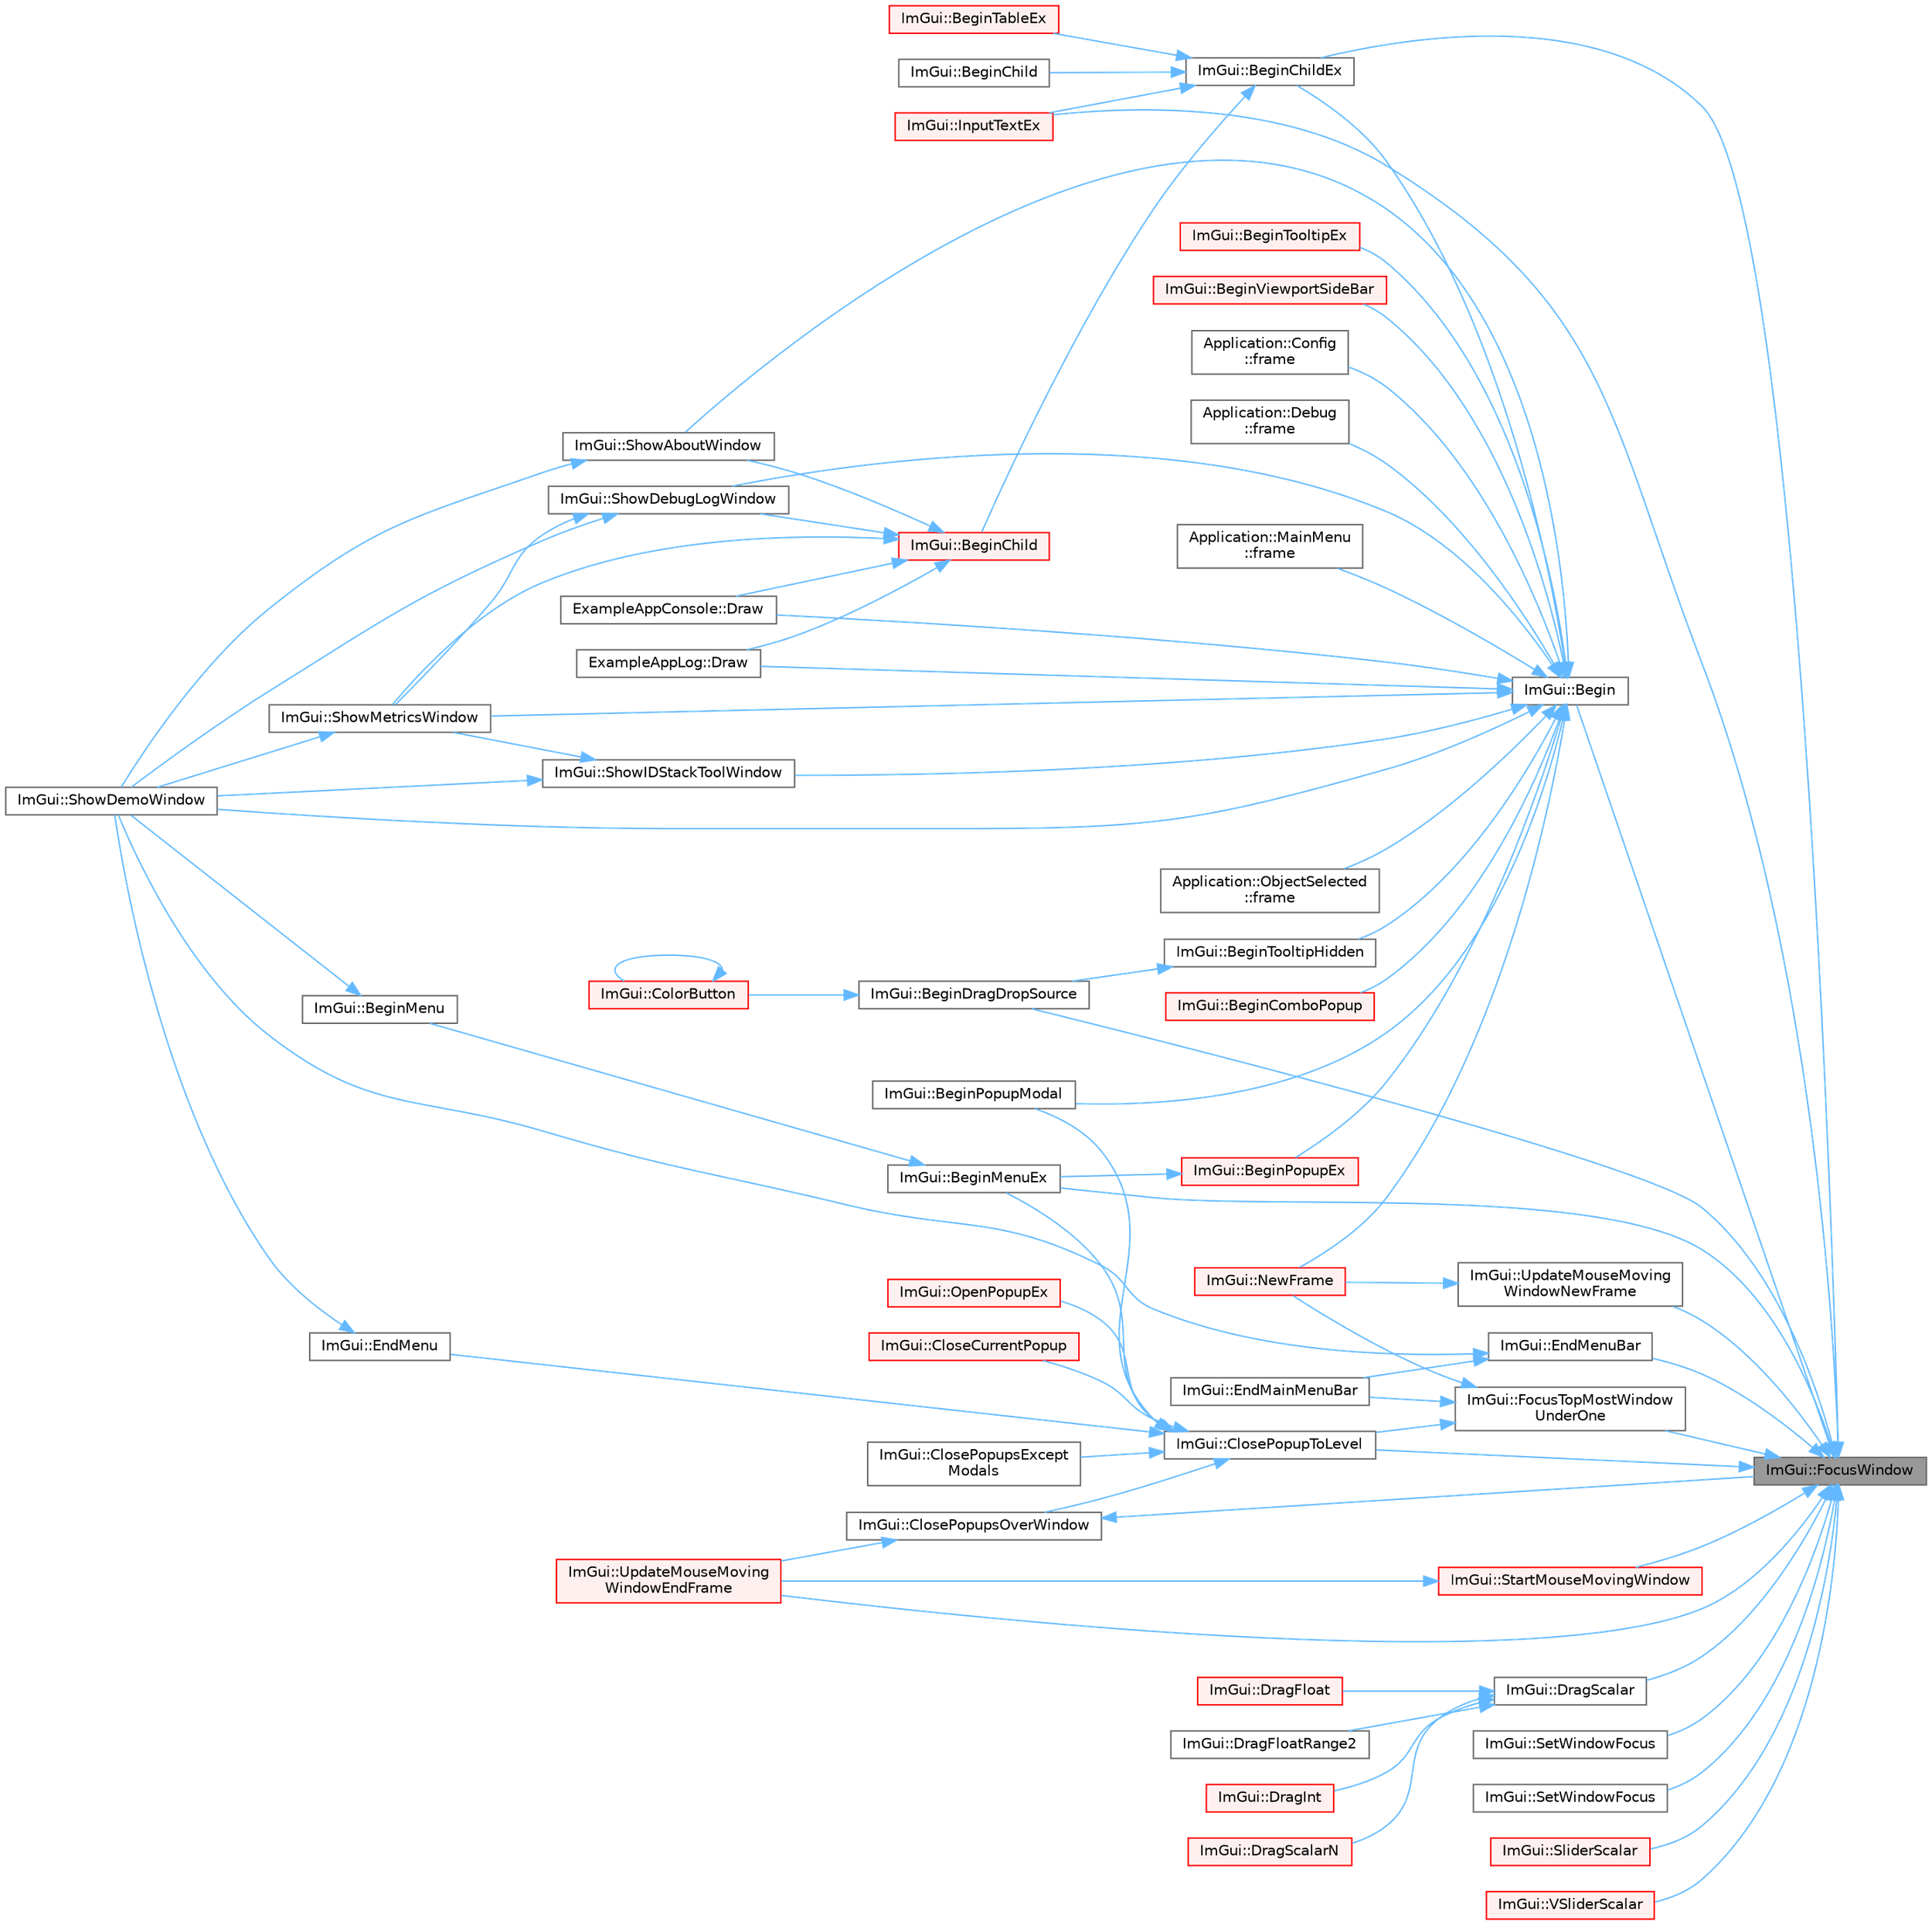 digraph "ImGui::FocusWindow"
{
 // LATEX_PDF_SIZE
  bgcolor="transparent";
  edge [fontname=Helvetica,fontsize=10,labelfontname=Helvetica,labelfontsize=10];
  node [fontname=Helvetica,fontsize=10,shape=box,height=0.2,width=0.4];
  rankdir="RL";
  Node1 [id="Node000001",label="ImGui::FocusWindow",height=0.2,width=0.4,color="gray40", fillcolor="grey60", style="filled", fontcolor="black",tooltip=" "];
  Node1 -> Node2 [id="edge1_Node000001_Node000002",dir="back",color="steelblue1",style="solid",tooltip=" "];
  Node2 [id="Node000002",label="ImGui::Begin",height=0.2,width=0.4,color="grey40", fillcolor="white", style="filled",URL="$namespace_im_gui.html#a581e58db0bc930bafa4a5d23093a2b99",tooltip=" "];
  Node2 -> Node3 [id="edge2_Node000002_Node000003",dir="back",color="steelblue1",style="solid",tooltip=" "];
  Node3 [id="Node000003",label="ImGui::BeginChildEx",height=0.2,width=0.4,color="grey40", fillcolor="white", style="filled",URL="$namespace_im_gui.html#ac36ecce0443f0b45a48484d85f653ae2",tooltip=" "];
  Node3 -> Node4 [id="edge3_Node000003_Node000004",dir="back",color="steelblue1",style="solid",tooltip=" "];
  Node4 [id="Node000004",label="ImGui::BeginChild",height=0.2,width=0.4,color="red", fillcolor="#FFF0F0", style="filled",URL="$namespace_im_gui.html#aebac8b07ee9ea0e452c98813a3e907c3",tooltip=" "];
  Node4 -> Node10 [id="edge4_Node000004_Node000010",dir="back",color="steelblue1",style="solid",tooltip=" "];
  Node10 [id="Node000010",label="ExampleAppConsole::Draw",height=0.2,width=0.4,color="grey40", fillcolor="white", style="filled",URL="$struct_example_app_console.html#a0518a09c7e8648dd52c7c06df19ac17a",tooltip=" "];
  Node4 -> Node11 [id="edge5_Node000004_Node000011",dir="back",color="steelblue1",style="solid",tooltip=" "];
  Node11 [id="Node000011",label="ExampleAppLog::Draw",height=0.2,width=0.4,color="grey40", fillcolor="white", style="filled",URL="$struct_example_app_log.html#a5ad3a4bdb89171b84aeaff96948a1f77",tooltip=" "];
  Node4 -> Node12 [id="edge6_Node000004_Node000012",dir="back",color="steelblue1",style="solid",tooltip=" "];
  Node12 [id="Node000012",label="ImGui::ShowAboutWindow",height=0.2,width=0.4,color="grey40", fillcolor="white", style="filled",URL="$namespace_im_gui.html#ac297462e33309d0540fa459bccdc9304",tooltip=" "];
  Node12 -> Node9 [id="edge7_Node000012_Node000009",dir="back",color="steelblue1",style="solid",tooltip=" "];
  Node9 [id="Node000009",label="ImGui::ShowDemoWindow",height=0.2,width=0.4,color="grey40", fillcolor="white", style="filled",URL="$namespace_im_gui.html#af95643a0ce4893b9e57c12991922fb18",tooltip=" "];
  Node4 -> Node13 [id="edge8_Node000004_Node000013",dir="back",color="steelblue1",style="solid",tooltip=" "];
  Node13 [id="Node000013",label="ImGui::ShowDebugLogWindow",height=0.2,width=0.4,color="grey40", fillcolor="white", style="filled",URL="$namespace_im_gui.html#af1b39e70cac2e1b9e62dd3c9d154cbd6",tooltip=" "];
  Node13 -> Node9 [id="edge9_Node000013_Node000009",dir="back",color="steelblue1",style="solid",tooltip=" "];
  Node13 -> Node8 [id="edge10_Node000013_Node000008",dir="back",color="steelblue1",style="solid",tooltip=" "];
  Node8 [id="Node000008",label="ImGui::ShowMetricsWindow",height=0.2,width=0.4,color="grey40", fillcolor="white", style="filled",URL="$namespace_im_gui.html#afe7a28c6eb52fff3cc27d5a698fea4ff",tooltip=" "];
  Node8 -> Node9 [id="edge11_Node000008_Node000009",dir="back",color="steelblue1",style="solid",tooltip=" "];
  Node4 -> Node8 [id="edge12_Node000004_Node000008",dir="back",color="steelblue1",style="solid",tooltip=" "];
  Node3 -> Node15 [id="edge13_Node000003_Node000015",dir="back",color="steelblue1",style="solid",tooltip=" "];
  Node15 [id="Node000015",label="ImGui::BeginChild",height=0.2,width=0.4,color="grey40", fillcolor="white", style="filled",URL="$namespace_im_gui.html#a3824e63145d50dd477deec2c7edf5c5a",tooltip=" "];
  Node3 -> Node16 [id="edge14_Node000003_Node000016",dir="back",color="steelblue1",style="solid",tooltip=" "];
  Node16 [id="Node000016",label="ImGui::BeginTableEx",height=0.2,width=0.4,color="red", fillcolor="#FFF0F0", style="filled",URL="$namespace_im_gui.html#a28046a30716afeb7738a82a5b19044ca",tooltip=" "];
  Node3 -> Node20 [id="edge15_Node000003_Node000020",dir="back",color="steelblue1",style="solid",tooltip=" "];
  Node20 [id="Node000020",label="ImGui::InputTextEx",height=0.2,width=0.4,color="red", fillcolor="#FFF0F0", style="filled",URL="$namespace_im_gui.html#af89af17ecc11653f25fea1e50e195de6",tooltip=" "];
  Node2 -> Node75 [id="edge16_Node000002_Node000075",dir="back",color="steelblue1",style="solid",tooltip=" "];
  Node75 [id="Node000075",label="ImGui::BeginComboPopup",height=0.2,width=0.4,color="red", fillcolor="#FFF0F0", style="filled",URL="$namespace_im_gui.html#a6ecb51142fcb72cd19ff002c3a7d8e25",tooltip=" "];
  Node2 -> Node79 [id="edge17_Node000002_Node000079",dir="back",color="steelblue1",style="solid",tooltip=" "];
  Node79 [id="Node000079",label="ImGui::BeginPopupEx",height=0.2,width=0.4,color="red", fillcolor="#FFF0F0", style="filled",URL="$namespace_im_gui.html#a89da3a22300e8293257b6cfdf1b83b7a",tooltip=" "];
  Node79 -> Node80 [id="edge18_Node000079_Node000080",dir="back",color="steelblue1",style="solid",tooltip=" "];
  Node80 [id="Node000080",label="ImGui::BeginMenuEx",height=0.2,width=0.4,color="grey40", fillcolor="white", style="filled",URL="$namespace_im_gui.html#a8dc671f87ed281b6445ce6ae4ab25183",tooltip=" "];
  Node80 -> Node81 [id="edge19_Node000080_Node000081",dir="back",color="steelblue1",style="solid",tooltip=" "];
  Node81 [id="Node000081",label="ImGui::BeginMenu",height=0.2,width=0.4,color="grey40", fillcolor="white", style="filled",URL="$namespace_im_gui.html#a1e55711a21f97d5dff919d697d3a7201",tooltip=" "];
  Node81 -> Node9 [id="edge20_Node000081_Node000009",dir="back",color="steelblue1",style="solid",tooltip=" "];
  Node2 -> Node99 [id="edge21_Node000002_Node000099",dir="back",color="steelblue1",style="solid",tooltip=" "];
  Node99 [id="Node000099",label="ImGui::BeginPopupModal",height=0.2,width=0.4,color="grey40", fillcolor="white", style="filled",URL="$namespace_im_gui.html#a6d840f615c198c2342968f733fda11b3",tooltip=" "];
  Node2 -> Node100 [id="edge22_Node000002_Node000100",dir="back",color="steelblue1",style="solid",tooltip=" "];
  Node100 [id="Node000100",label="ImGui::BeginTooltipEx",height=0.2,width=0.4,color="red", fillcolor="#FFF0F0", style="filled",URL="$namespace_im_gui.html#a18b17a0b20c3f2a16068b84210cfded4",tooltip=" "];
  Node2 -> Node129 [id="edge23_Node000002_Node000129",dir="back",color="steelblue1",style="solid",tooltip=" "];
  Node129 [id="Node000129",label="ImGui::BeginTooltipHidden",height=0.2,width=0.4,color="grey40", fillcolor="white", style="filled",URL="$namespace_im_gui.html#a2c44a13b5e210dbfc7de98024c25db8e",tooltip=" "];
  Node129 -> Node110 [id="edge24_Node000129_Node000110",dir="back",color="steelblue1",style="solid",tooltip=" "];
  Node110 [id="Node000110",label="ImGui::BeginDragDropSource",height=0.2,width=0.4,color="grey40", fillcolor="white", style="filled",URL="$namespace_im_gui.html#ac2609b0f034d3bcd8d70d26df8694eaa",tooltip=" "];
  Node110 -> Node111 [id="edge25_Node000110_Node000111",dir="back",color="steelblue1",style="solid",tooltip=" "];
  Node111 [id="Node000111",label="ImGui::ColorButton",height=0.2,width=0.4,color="red", fillcolor="#FFF0F0", style="filled",URL="$namespace_im_gui.html#ae2d7c8f37726810753d71d480f0af7f0",tooltip=" "];
  Node111 -> Node111 [id="edge26_Node000111_Node000111",dir="back",color="steelblue1",style="solid",tooltip=" "];
  Node2 -> Node130 [id="edge27_Node000002_Node000130",dir="back",color="steelblue1",style="solid",tooltip=" "];
  Node130 [id="Node000130",label="ImGui::BeginViewportSideBar",height=0.2,width=0.4,color="red", fillcolor="#FFF0F0", style="filled",URL="$namespace_im_gui.html#a4216382dd5ad6c17e183f9f894db2e15",tooltip=" "];
  Node2 -> Node10 [id="edge28_Node000002_Node000010",dir="back",color="steelblue1",style="solid",tooltip=" "];
  Node2 -> Node11 [id="edge29_Node000002_Node000011",dir="back",color="steelblue1",style="solid",tooltip=" "];
  Node2 -> Node29 [id="edge30_Node000002_Node000029",dir="back",color="steelblue1",style="solid",tooltip=" "];
  Node29 [id="Node000029",label="Application::Config\l::frame",height=0.2,width=0.4,color="grey40", fillcolor="white", style="filled",URL="$class_application_1_1_config.html#a291cc3a874949e121dcf83a3f90681bc",tooltip=" "];
  Node2 -> Node132 [id="edge31_Node000002_Node000132",dir="back",color="steelblue1",style="solid",tooltip=" "];
  Node132 [id="Node000132",label="Application::Debug\l::frame",height=0.2,width=0.4,color="grey40", fillcolor="white", style="filled",URL="$class_application_1_1_debug.html#a26339829cae3b768474358c34eb8ab23",tooltip=" "];
  Node2 -> Node133 [id="edge32_Node000002_Node000133",dir="back",color="steelblue1",style="solid",tooltip=" "];
  Node133 [id="Node000133",label="Application::MainMenu\l::frame",height=0.2,width=0.4,color="grey40", fillcolor="white", style="filled",URL="$class_application_1_1_main_menu.html#a868fe54ddb269b9ab03f0d7d068dd698",tooltip=" "];
  Node2 -> Node32 [id="edge33_Node000002_Node000032",dir="back",color="steelblue1",style="solid",tooltip=" "];
  Node32 [id="Node000032",label="Application::ObjectSelected\l::frame",height=0.2,width=0.4,color="grey40", fillcolor="white", style="filled",URL="$class_application_1_1_object_selected.html#a30dd507edcc6c76dd65cc0cf9dda010a",tooltip=" "];
  Node2 -> Node134 [id="edge34_Node000002_Node000134",dir="back",color="steelblue1",style="solid",tooltip=" "];
  Node134 [id="Node000134",label="ImGui::NewFrame",height=0.2,width=0.4,color="red", fillcolor="#FFF0F0", style="filled",URL="$namespace_im_gui.html#ab3f1fc018f903b7ad79fd10663375774",tooltip=" "];
  Node2 -> Node12 [id="edge35_Node000002_Node000012",dir="back",color="steelblue1",style="solid",tooltip=" "];
  Node2 -> Node13 [id="edge36_Node000002_Node000013",dir="back",color="steelblue1",style="solid",tooltip=" "];
  Node2 -> Node9 [id="edge37_Node000002_Node000009",dir="back",color="steelblue1",style="solid",tooltip=" "];
  Node2 -> Node19 [id="edge38_Node000002_Node000019",dir="back",color="steelblue1",style="solid",tooltip=" "];
  Node19 [id="Node000019",label="ImGui::ShowIDStackToolWindow",height=0.2,width=0.4,color="grey40", fillcolor="white", style="filled",URL="$namespace_im_gui.html#ab4a87bf4a874a8e5872b60b4a9b1d99e",tooltip=" "];
  Node19 -> Node9 [id="edge39_Node000019_Node000009",dir="back",color="steelblue1",style="solid",tooltip=" "];
  Node19 -> Node8 [id="edge40_Node000019_Node000008",dir="back",color="steelblue1",style="solid",tooltip=" "];
  Node2 -> Node8 [id="edge41_Node000002_Node000008",dir="back",color="steelblue1",style="solid",tooltip=" "];
  Node1 -> Node3 [id="edge42_Node000001_Node000003",dir="back",color="steelblue1",style="solid",tooltip=" "];
  Node1 -> Node110 [id="edge43_Node000001_Node000110",dir="back",color="steelblue1",style="solid",tooltip=" "];
  Node1 -> Node80 [id="edge44_Node000001_Node000080",dir="back",color="steelblue1",style="solid",tooltip=" "];
  Node1 -> Node135 [id="edge45_Node000001_Node000135",dir="back",color="steelblue1",style="solid",tooltip=" "];
  Node135 [id="Node000135",label="ImGui::ClosePopupToLevel",height=0.2,width=0.4,color="grey40", fillcolor="white", style="filled",URL="$namespace_im_gui.html#a0be705dc533a62387dc39ec5c276d2a0",tooltip=" "];
  Node135 -> Node80 [id="edge46_Node000135_Node000080",dir="back",color="steelblue1",style="solid",tooltip=" "];
  Node135 -> Node99 [id="edge47_Node000135_Node000099",dir="back",color="steelblue1",style="solid",tooltip=" "];
  Node135 -> Node136 [id="edge48_Node000135_Node000136",dir="back",color="steelblue1",style="solid",tooltip=" "];
  Node136 [id="Node000136",label="ImGui::CloseCurrentPopup",height=0.2,width=0.4,color="red", fillcolor="#FFF0F0", style="filled",URL="$namespace_im_gui.html#aeaec6479834db7918260fc082107f90b",tooltip=" "];
  Node135 -> Node145 [id="edge49_Node000135_Node000145",dir="back",color="steelblue1",style="solid",tooltip=" "];
  Node145 [id="Node000145",label="ImGui::ClosePopupsExcept\lModals",height=0.2,width=0.4,color="grey40", fillcolor="white", style="filled",URL="$namespace_im_gui.html#a6321db9d0281af83216ec69f777f63bd",tooltip=" "];
  Node135 -> Node146 [id="edge50_Node000135_Node000146",dir="back",color="steelblue1",style="solid",tooltip=" "];
  Node146 [id="Node000146",label="ImGui::ClosePopupsOverWindow",height=0.2,width=0.4,color="grey40", fillcolor="white", style="filled",URL="$namespace_im_gui.html#a0076b153c697cb85e263fcbd59340bce",tooltip=" "];
  Node146 -> Node1 [id="edge51_Node000146_Node000001",dir="back",color="steelblue1",style="solid",tooltip=" "];
  Node146 -> Node147 [id="edge52_Node000146_Node000147",dir="back",color="steelblue1",style="solid",tooltip=" "];
  Node147 [id="Node000147",label="ImGui::UpdateMouseMoving\lWindowEndFrame",height=0.2,width=0.4,color="red", fillcolor="#FFF0F0", style="filled",URL="$namespace_im_gui.html#a6f56217f28aff3a7cea846e6f44eebff",tooltip=" "];
  Node135 -> Node148 [id="edge53_Node000135_Node000148",dir="back",color="steelblue1",style="solid",tooltip=" "];
  Node148 [id="Node000148",label="ImGui::EndMenu",height=0.2,width=0.4,color="grey40", fillcolor="white", style="filled",URL="$namespace_im_gui.html#a1448a5a4e8c431c15f991e9255c0df95",tooltip=" "];
  Node148 -> Node9 [id="edge54_Node000148_Node000009",dir="back",color="steelblue1",style="solid",tooltip=" "];
  Node135 -> Node149 [id="edge55_Node000135_Node000149",dir="back",color="steelblue1",style="solid",tooltip=" "];
  Node149 [id="Node000149",label="ImGui::OpenPopupEx",height=0.2,width=0.4,color="red", fillcolor="#FFF0F0", style="filled",URL="$namespace_im_gui.html#ac1570338b44e1f1311055db7ae41c47b",tooltip=" "];
  Node1 -> Node49 [id="edge56_Node000001_Node000049",dir="back",color="steelblue1",style="solid",tooltip=" "];
  Node49 [id="Node000049",label="ImGui::DragScalar",height=0.2,width=0.4,color="grey40", fillcolor="white", style="filled",URL="$namespace_im_gui.html#a17d8926e8f44a6d00575b12081c51fe0",tooltip=" "];
  Node49 -> Node50 [id="edge57_Node000049_Node000050",dir="back",color="steelblue1",style="solid",tooltip=" "];
  Node50 [id="Node000050",label="ImGui::DragFloat",height=0.2,width=0.4,color="red", fillcolor="#FFF0F0", style="filled",URL="$namespace_im_gui.html#aab1b20e7bf98aa7bbdb26f8cd3ad91e6",tooltip=" "];
  Node49 -> Node53 [id="edge58_Node000049_Node000053",dir="back",color="steelblue1",style="solid",tooltip=" "];
  Node53 [id="Node000053",label="ImGui::DragFloatRange2",height=0.2,width=0.4,color="grey40", fillcolor="white", style="filled",URL="$namespace_im_gui.html#aa6bfd93ead5c47e84b66185da88b8e8c",tooltip=" "];
  Node49 -> Node54 [id="edge59_Node000049_Node000054",dir="back",color="steelblue1",style="solid",tooltip=" "];
  Node54 [id="Node000054",label="ImGui::DragInt",height=0.2,width=0.4,color="red", fillcolor="#FFF0F0", style="filled",URL="$namespace_im_gui.html#a3714db739ae51fc75601d7fad234a58b",tooltip=" "];
  Node49 -> Node56 [id="edge60_Node000049_Node000056",dir="back",color="steelblue1",style="solid",tooltip=" "];
  Node56 [id="Node000056",label="ImGui::DragScalarN",height=0.2,width=0.4,color="red", fillcolor="#FFF0F0", style="filled",URL="$namespace_im_gui.html#a1265d2b30ced1fca909e26c8f718fcbd",tooltip=" "];
  Node1 -> Node154 [id="edge61_Node000001_Node000154",dir="back",color="steelblue1",style="solid",tooltip=" "];
  Node154 [id="Node000154",label="ImGui::EndMenuBar",height=0.2,width=0.4,color="grey40", fillcolor="white", style="filled",URL="$namespace_im_gui.html#aa226265c140eb6ee375c5b9abc69c4fc",tooltip=" "];
  Node154 -> Node155 [id="edge62_Node000154_Node000155",dir="back",color="steelblue1",style="solid",tooltip=" "];
  Node155 [id="Node000155",label="ImGui::EndMainMenuBar",height=0.2,width=0.4,color="grey40", fillcolor="white", style="filled",URL="$namespace_im_gui.html#ab92f330c808546b340eb7bdf7e5f7c95",tooltip=" "];
  Node154 -> Node9 [id="edge63_Node000154_Node000009",dir="back",color="steelblue1",style="solid",tooltip=" "];
  Node1 -> Node156 [id="edge64_Node000001_Node000156",dir="back",color="steelblue1",style="solid",tooltip=" "];
  Node156 [id="Node000156",label="ImGui::FocusTopMostWindow\lUnderOne",height=0.2,width=0.4,color="grey40", fillcolor="white", style="filled",URL="$namespace_im_gui.html#aa97e87e96c05eb3e91aa96fa68b13a2a",tooltip=" "];
  Node156 -> Node135 [id="edge65_Node000156_Node000135",dir="back",color="steelblue1",style="solid",tooltip=" "];
  Node156 -> Node155 [id="edge66_Node000156_Node000155",dir="back",color="steelblue1",style="solid",tooltip=" "];
  Node156 -> Node134 [id="edge67_Node000156_Node000134",dir="back",color="steelblue1",style="solid",tooltip=" "];
  Node1 -> Node20 [id="edge68_Node000001_Node000020",dir="back",color="steelblue1",style="solid",tooltip=" "];
  Node1 -> Node157 [id="edge69_Node000001_Node000157",dir="back",color="steelblue1",style="solid",tooltip=" "];
  Node157 [id="Node000157",label="ImGui::SetWindowFocus",height=0.2,width=0.4,color="grey40", fillcolor="white", style="filled",URL="$namespace_im_gui.html#ac71920931ed7b7c8594ee84c6a94e7b8",tooltip=" "];
  Node1 -> Node158 [id="edge70_Node000001_Node000158",dir="back",color="steelblue1",style="solid",tooltip=" "];
  Node158 [id="Node000158",label="ImGui::SetWindowFocus",height=0.2,width=0.4,color="grey40", fillcolor="white", style="filled",URL="$namespace_im_gui.html#aa612adbb975051090898f094a1608f24",tooltip=" "];
  Node1 -> Node63 [id="edge71_Node000001_Node000063",dir="back",color="steelblue1",style="solid",tooltip=" "];
  Node63 [id="Node000063",label="ImGui::SliderScalar",height=0.2,width=0.4,color="red", fillcolor="#FFF0F0", style="filled",URL="$namespace_im_gui.html#afdd7faa9a69f75b8d674cdc207441bea",tooltip=" "];
  Node1 -> Node159 [id="edge72_Node000001_Node000159",dir="back",color="steelblue1",style="solid",tooltip=" "];
  Node159 [id="Node000159",label="ImGui::StartMouseMovingWindow",height=0.2,width=0.4,color="red", fillcolor="#FFF0F0", style="filled",URL="$namespace_im_gui.html#afd03199380411a711c74893434d91258",tooltip=" "];
  Node159 -> Node147 [id="edge73_Node000159_Node000147",dir="back",color="steelblue1",style="solid",tooltip=" "];
  Node1 -> Node147 [id="edge74_Node000001_Node000147",dir="back",color="steelblue1",style="solid",tooltip=" "];
  Node1 -> Node161 [id="edge75_Node000001_Node000161",dir="back",color="steelblue1",style="solid",tooltip=" "];
  Node161 [id="Node000161",label="ImGui::UpdateMouseMoving\lWindowNewFrame",height=0.2,width=0.4,color="grey40", fillcolor="white", style="filled",URL="$namespace_im_gui.html#a3c60e468d73a0ccd52628f0c82b42fe8",tooltip=" "];
  Node161 -> Node134 [id="edge76_Node000161_Node000134",dir="back",color="steelblue1",style="solid",tooltip=" "];
  Node1 -> Node162 [id="edge77_Node000001_Node000162",dir="back",color="steelblue1",style="solid",tooltip=" "];
  Node162 [id="Node000162",label="ImGui::VSliderScalar",height=0.2,width=0.4,color="red", fillcolor="#FFF0F0", style="filled",URL="$namespace_im_gui.html#a6ad24ca37a530d43f9d1c727d94e4829",tooltip=" "];
}
